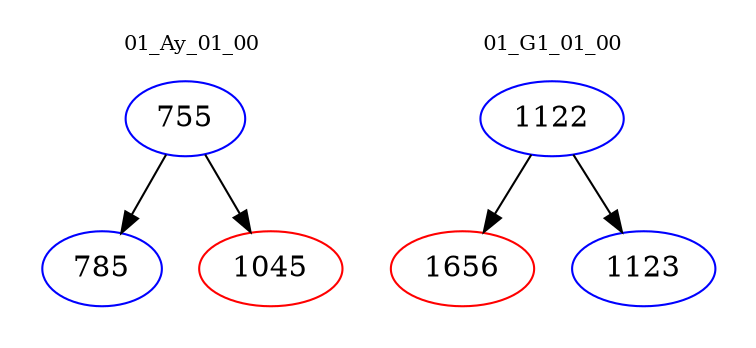 digraph{
subgraph cluster_0 {
color = white
label = "01_Ay_01_00";
fontsize=10;
T0_755 [label="755", color="blue"]
T0_755 -> T0_785 [color="black"]
T0_785 [label="785", color="blue"]
T0_755 -> T0_1045 [color="black"]
T0_1045 [label="1045", color="red"]
}
subgraph cluster_1 {
color = white
label = "01_G1_01_00";
fontsize=10;
T1_1122 [label="1122", color="blue"]
T1_1122 -> T1_1656 [color="black"]
T1_1656 [label="1656", color="red"]
T1_1122 -> T1_1123 [color="black"]
T1_1123 [label="1123", color="blue"]
}
}
